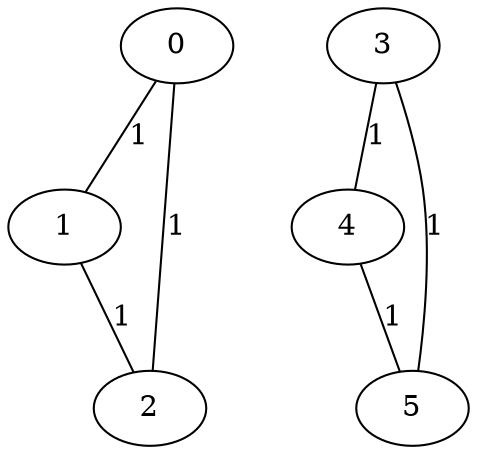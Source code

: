 graph {
    0 -- 1[label="1", weight="1"]
    0 -- 2[label="1", weight="1"]
    1 -- 2[label="1", weight="1"]
    
    3 -- 4[label="1", weight="1"]
    3 -- 5[label="1", weight="1"]
    4 -- 5[label="1", weight="1"]
}
